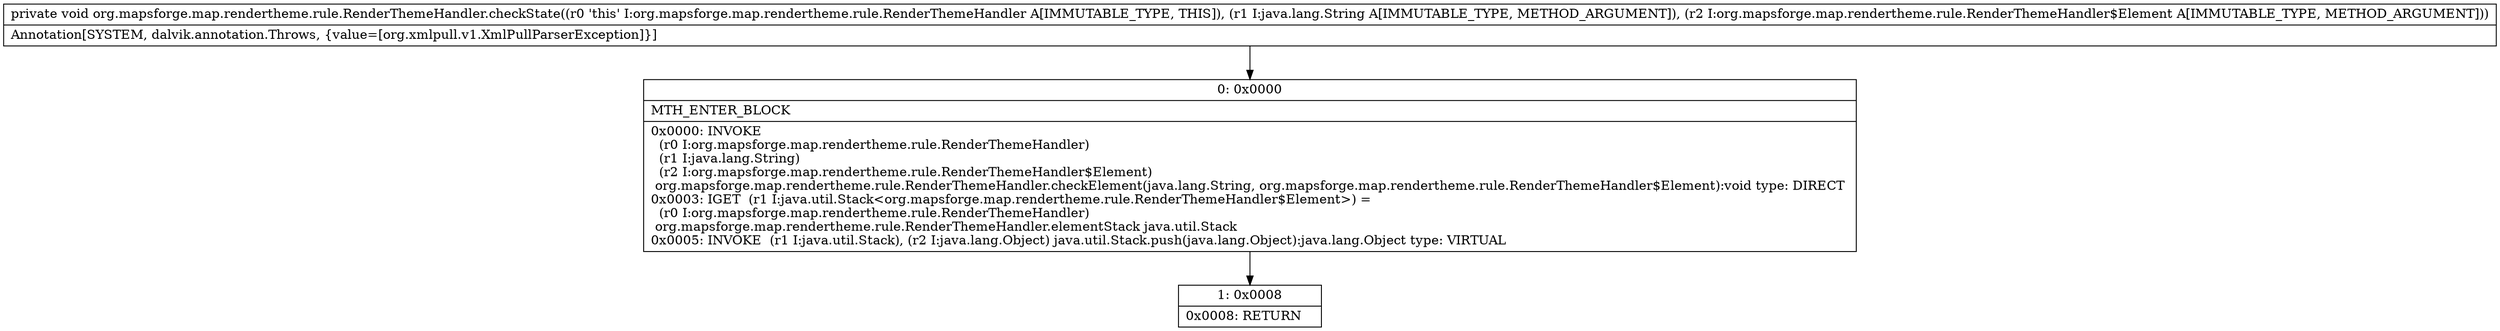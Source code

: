digraph "CFG fororg.mapsforge.map.rendertheme.rule.RenderThemeHandler.checkState(Ljava\/lang\/String;Lorg\/mapsforge\/map\/rendertheme\/rule\/RenderThemeHandler$Element;)V" {
Node_0 [shape=record,label="{0\:\ 0x0000|MTH_ENTER_BLOCK\l|0x0000: INVOKE  \l  (r0 I:org.mapsforge.map.rendertheme.rule.RenderThemeHandler)\l  (r1 I:java.lang.String)\l  (r2 I:org.mapsforge.map.rendertheme.rule.RenderThemeHandler$Element)\l org.mapsforge.map.rendertheme.rule.RenderThemeHandler.checkElement(java.lang.String, org.mapsforge.map.rendertheme.rule.RenderThemeHandler$Element):void type: DIRECT \l0x0003: IGET  (r1 I:java.util.Stack\<org.mapsforge.map.rendertheme.rule.RenderThemeHandler$Element\>) = \l  (r0 I:org.mapsforge.map.rendertheme.rule.RenderThemeHandler)\l org.mapsforge.map.rendertheme.rule.RenderThemeHandler.elementStack java.util.Stack \l0x0005: INVOKE  (r1 I:java.util.Stack), (r2 I:java.lang.Object) java.util.Stack.push(java.lang.Object):java.lang.Object type: VIRTUAL \l}"];
Node_1 [shape=record,label="{1\:\ 0x0008|0x0008: RETURN   \l}"];
MethodNode[shape=record,label="{private void org.mapsforge.map.rendertheme.rule.RenderThemeHandler.checkState((r0 'this' I:org.mapsforge.map.rendertheme.rule.RenderThemeHandler A[IMMUTABLE_TYPE, THIS]), (r1 I:java.lang.String A[IMMUTABLE_TYPE, METHOD_ARGUMENT]), (r2 I:org.mapsforge.map.rendertheme.rule.RenderThemeHandler$Element A[IMMUTABLE_TYPE, METHOD_ARGUMENT]))  | Annotation[SYSTEM, dalvik.annotation.Throws, \{value=[org.xmlpull.v1.XmlPullParserException]\}]\l}"];
MethodNode -> Node_0;
Node_0 -> Node_1;
}

